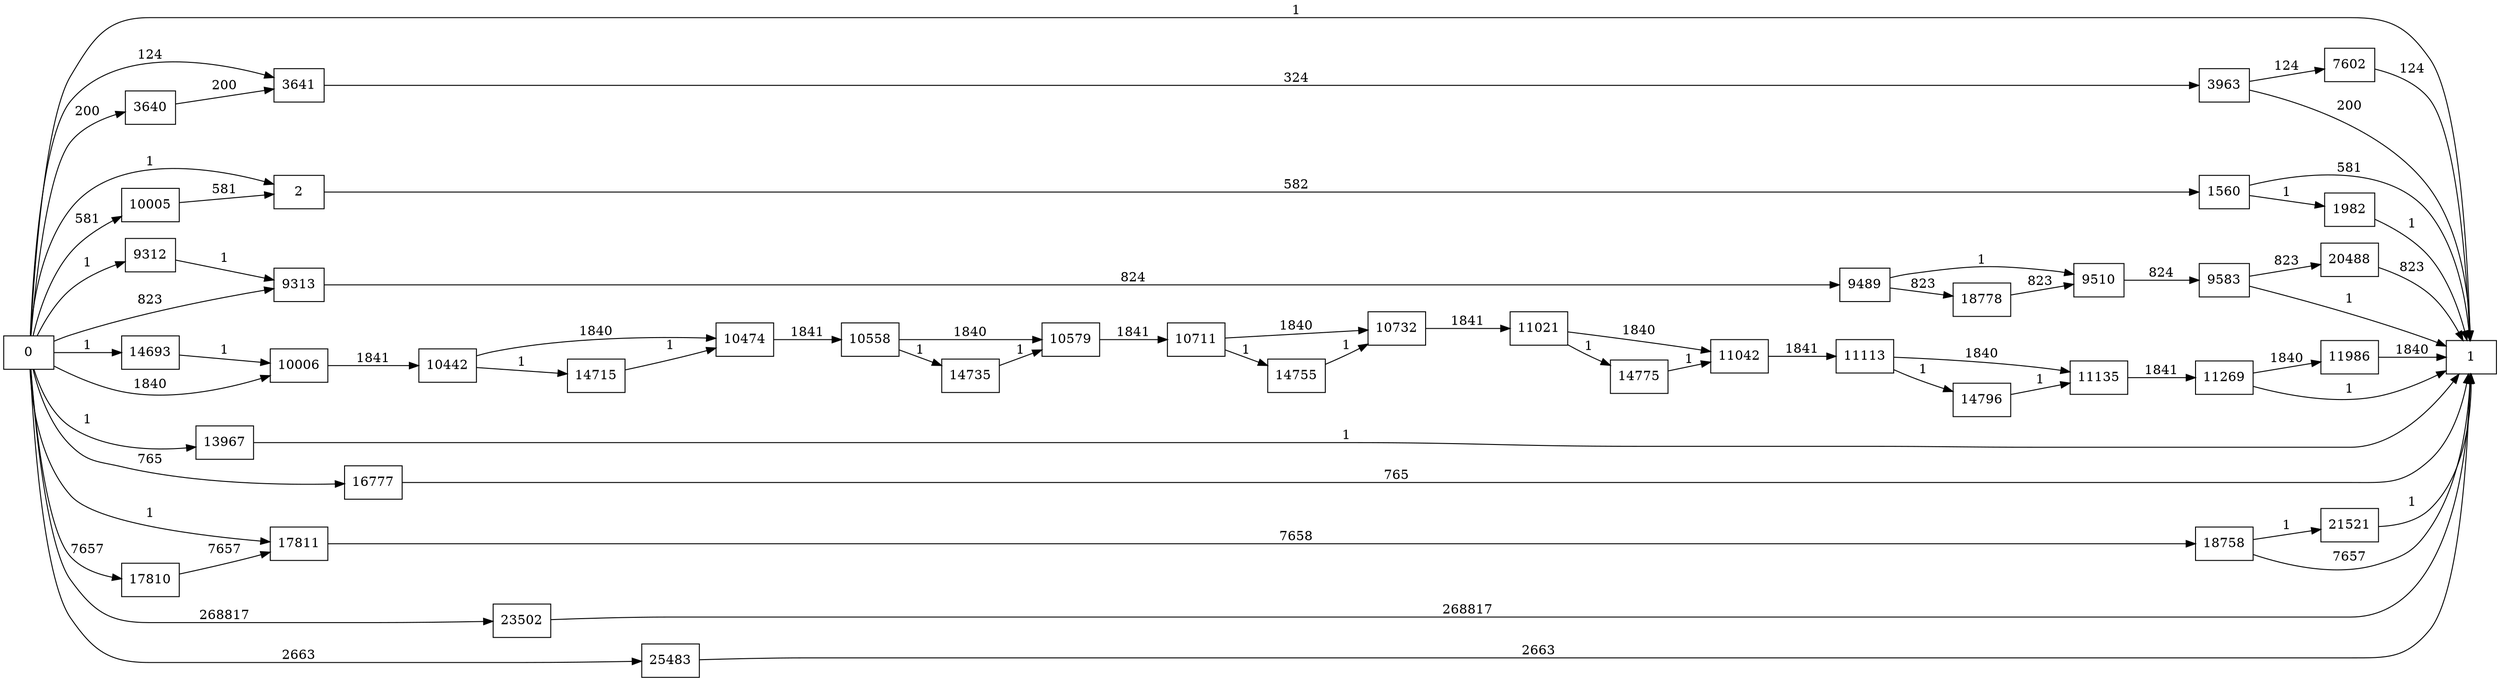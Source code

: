 digraph {
	graph [rankdir=LR]
	node [shape=rectangle]
	2 -> 1560 [label=582]
	1560 -> 1 [label=581]
	1560 -> 1982 [label=1]
	1982 -> 1 [label=1]
	3640 -> 3641 [label=200]
	3641 -> 3963 [label=324]
	3963 -> 1 [label=200]
	3963 -> 7602 [label=124]
	7602 -> 1 [label=124]
	9312 -> 9313 [label=1]
	9313 -> 9489 [label=824]
	9489 -> 9510 [label=1]
	9489 -> 18778 [label=823]
	9510 -> 9583 [label=824]
	9583 -> 1 [label=1]
	9583 -> 20488 [label=823]
	10005 -> 2 [label=581]
	10006 -> 10442 [label=1841]
	10442 -> 10474 [label=1840]
	10442 -> 14715 [label=1]
	10474 -> 10558 [label=1841]
	10558 -> 10579 [label=1840]
	10558 -> 14735 [label=1]
	10579 -> 10711 [label=1841]
	10711 -> 10732 [label=1840]
	10711 -> 14755 [label=1]
	10732 -> 11021 [label=1841]
	11021 -> 11042 [label=1840]
	11021 -> 14775 [label=1]
	11042 -> 11113 [label=1841]
	11113 -> 11135 [label=1840]
	11113 -> 14796 [label=1]
	11135 -> 11269 [label=1841]
	11269 -> 1 [label=1]
	11269 -> 11986 [label=1840]
	11986 -> 1 [label=1840]
	13967 -> 1 [label=1]
	14693 -> 10006 [label=1]
	14715 -> 10474 [label=1]
	14735 -> 10579 [label=1]
	14755 -> 10732 [label=1]
	14775 -> 11042 [label=1]
	14796 -> 11135 [label=1]
	16777 -> 1 [label=765]
	17810 -> 17811 [label=7657]
	17811 -> 18758 [label=7658]
	18758 -> 1 [label=7657]
	18758 -> 21521 [label=1]
	18778 -> 9510 [label=823]
	20488 -> 1 [label=823]
	21521 -> 1 [label=1]
	23502 -> 1 [label=268817]
	25483 -> 1 [label=2663]
	0 -> 2 [label=1]
	0 -> 3641 [label=124]
	0 -> 10006 [label=1840]
	0 -> 9313 [label=823]
	0 -> 17811 [label=1]
	0 -> 3640 [label=200]
	0 -> 1 [label=1]
	0 -> 9312 [label=1]
	0 -> 10005 [label=581]
	0 -> 13967 [label=1]
	0 -> 14693 [label=1]
	0 -> 16777 [label=765]
	0 -> 17810 [label=7657]
	0 -> 23502 [label=268817]
	0 -> 25483 [label=2663]
}
